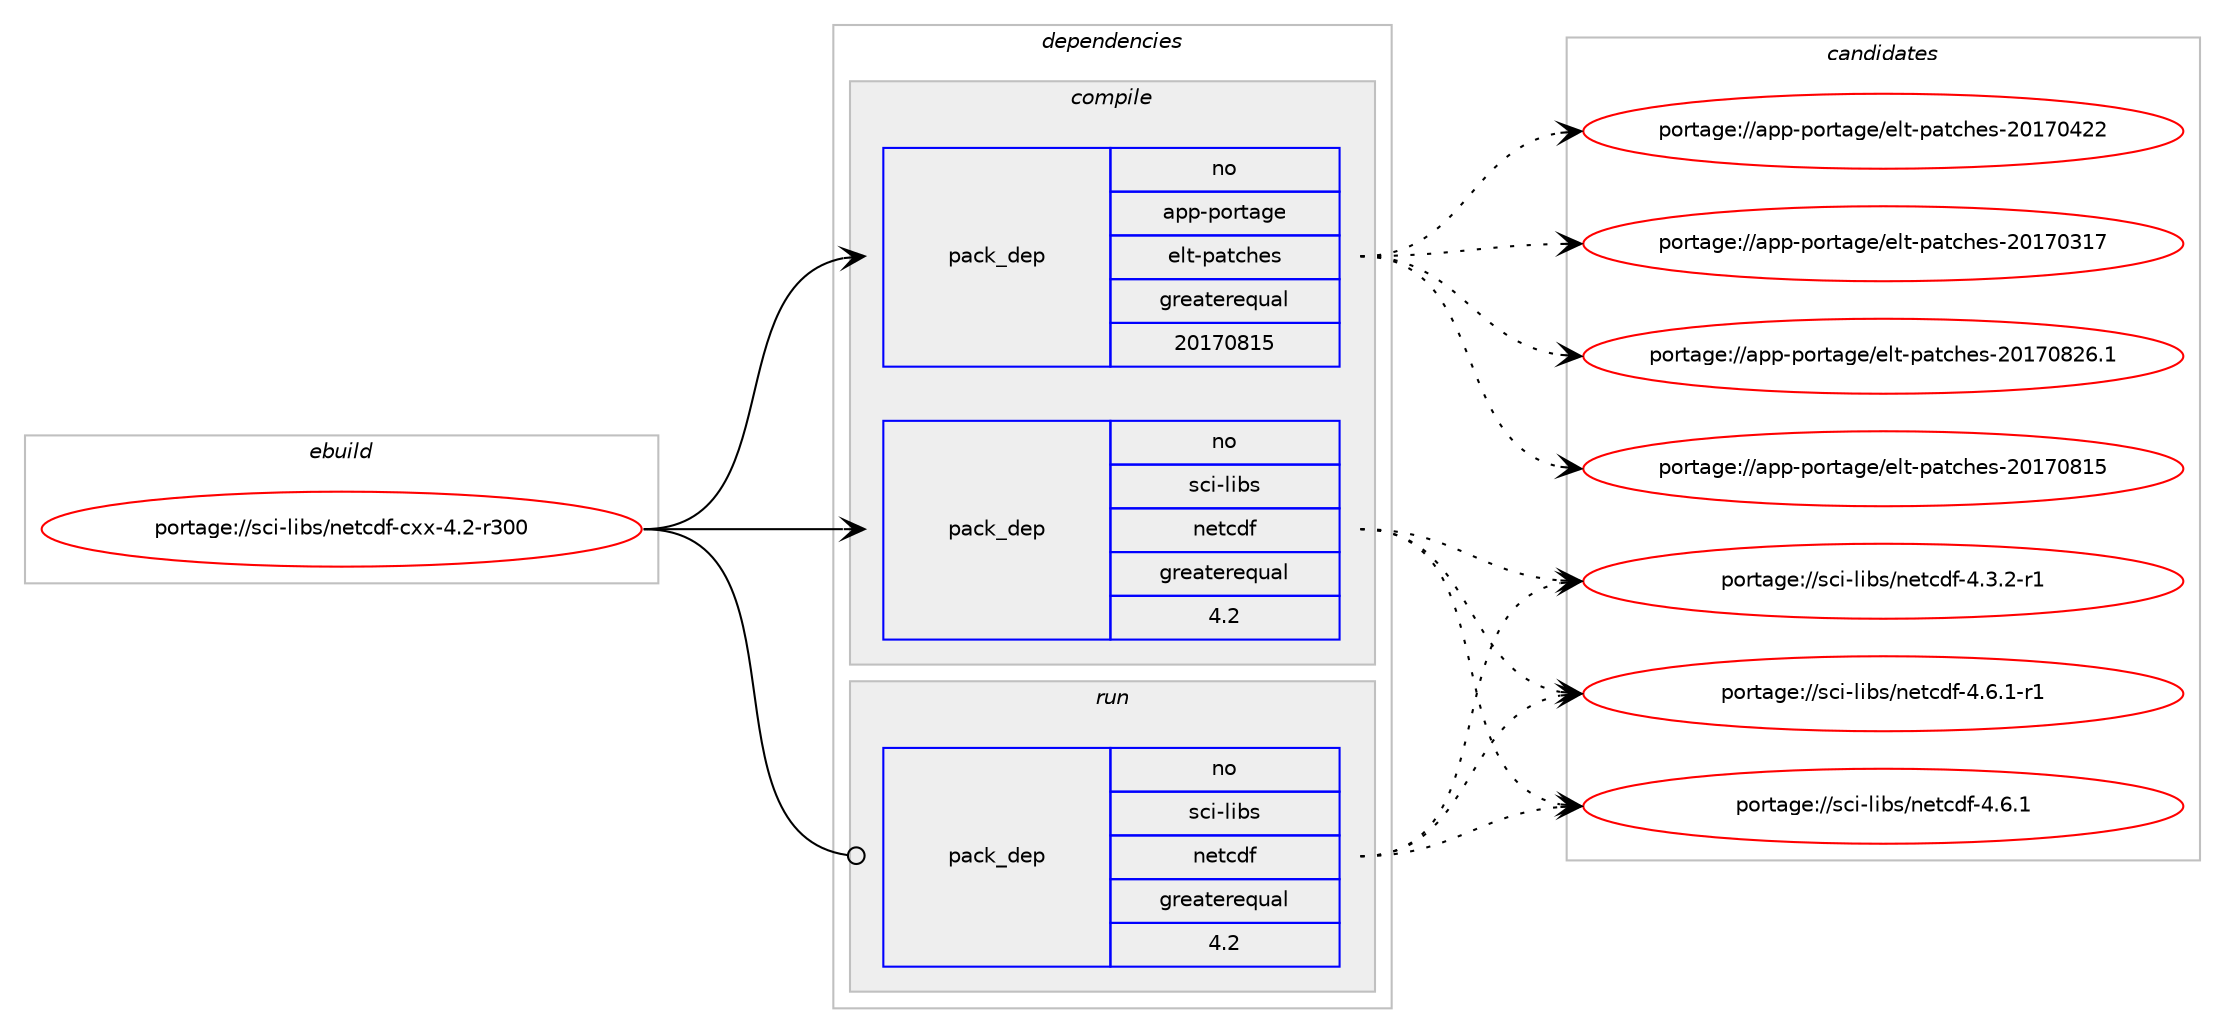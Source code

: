 digraph prolog {

# *************
# Graph options
# *************

newrank=true;
concentrate=true;
compound=true;
graph [rankdir=LR,fontname=Helvetica,fontsize=10,ranksep=1.5];#, ranksep=2.5, nodesep=0.2];
edge  [arrowhead=vee];
node  [fontname=Helvetica,fontsize=10];

# **********
# The ebuild
# **********

subgraph cluster_leftcol {
color=gray;
rank=same;
label=<<i>ebuild</i>>;
id [label="portage://sci-libs/netcdf-cxx-4.2-r300", color=red, width=4, href="../sci-libs/netcdf-cxx-4.2-r300.svg"];
}

# ****************
# The dependencies
# ****************

subgraph cluster_midcol {
color=gray;
label=<<i>dependencies</i>>;
subgraph cluster_compile {
fillcolor="#eeeeee";
style=filled;
label=<<i>compile</i>>;
subgraph pack37370 {
dependency48469 [label=<<TABLE BORDER="0" CELLBORDER="1" CELLSPACING="0" CELLPADDING="4" WIDTH="220"><TR><TD ROWSPAN="6" CELLPADDING="30">pack_dep</TD></TR><TR><TD WIDTH="110">no</TD></TR><TR><TD>app-portage</TD></TR><TR><TD>elt-patches</TD></TR><TR><TD>greaterequal</TD></TR><TR><TD>20170815</TD></TR></TABLE>>, shape=none, color=blue];
}
id:e -> dependency48469:w [weight=20,style="solid",arrowhead="vee"];
subgraph pack37371 {
dependency48470 [label=<<TABLE BORDER="0" CELLBORDER="1" CELLSPACING="0" CELLPADDING="4" WIDTH="220"><TR><TD ROWSPAN="6" CELLPADDING="30">pack_dep</TD></TR><TR><TD WIDTH="110">no</TD></TR><TR><TD>sci-libs</TD></TR><TR><TD>netcdf</TD></TR><TR><TD>greaterequal</TD></TR><TR><TD>4.2</TD></TR></TABLE>>, shape=none, color=blue];
}
id:e -> dependency48470:w [weight=20,style="solid",arrowhead="vee"];
}
subgraph cluster_compileandrun {
fillcolor="#eeeeee";
style=filled;
label=<<i>compile and run</i>>;
}
subgraph cluster_run {
fillcolor="#eeeeee";
style=filled;
label=<<i>run</i>>;
subgraph pack37372 {
dependency48471 [label=<<TABLE BORDER="0" CELLBORDER="1" CELLSPACING="0" CELLPADDING="4" WIDTH="220"><TR><TD ROWSPAN="6" CELLPADDING="30">pack_dep</TD></TR><TR><TD WIDTH="110">no</TD></TR><TR><TD>sci-libs</TD></TR><TR><TD>netcdf</TD></TR><TR><TD>greaterequal</TD></TR><TR><TD>4.2</TD></TR></TABLE>>, shape=none, color=blue];
}
id:e -> dependency48471:w [weight=20,style="solid",arrowhead="odot"];
}
}

# **************
# The candidates
# **************

subgraph cluster_choices {
rank=same;
color=gray;
label=<<i>candidates</i>>;

subgraph choice37370 {
color=black;
nodesep=1;
choice971121124511211111411697103101471011081164511297116991041011154550484955485650544649 [label="portage://app-portage/elt-patches-20170826.1", color=red, width=4,href="../app-portage/elt-patches-20170826.1.svg"];
choice97112112451121111141169710310147101108116451129711699104101115455048495548564953 [label="portage://app-portage/elt-patches-20170815", color=red, width=4,href="../app-portage/elt-patches-20170815.svg"];
choice97112112451121111141169710310147101108116451129711699104101115455048495548525050 [label="portage://app-portage/elt-patches-20170422", color=red, width=4,href="../app-portage/elt-patches-20170422.svg"];
choice97112112451121111141169710310147101108116451129711699104101115455048495548514955 [label="portage://app-portage/elt-patches-20170317", color=red, width=4,href="../app-portage/elt-patches-20170317.svg"];
dependency48469:e -> choice971121124511211111411697103101471011081164511297116991041011154550484955485650544649:w [style=dotted,weight="100"];
dependency48469:e -> choice97112112451121111141169710310147101108116451129711699104101115455048495548564953:w [style=dotted,weight="100"];
dependency48469:e -> choice97112112451121111141169710310147101108116451129711699104101115455048495548525050:w [style=dotted,weight="100"];
dependency48469:e -> choice97112112451121111141169710310147101108116451129711699104101115455048495548514955:w [style=dotted,weight="100"];
}
subgraph choice37371 {
color=black;
nodesep=1;
choice11599105451081059811547110101116991001024552465446494511449 [label="portage://sci-libs/netcdf-4.6.1-r1", color=red, width=4,href="../sci-libs/netcdf-4.6.1-r1.svg"];
choice1159910545108105981154711010111699100102455246544649 [label="portage://sci-libs/netcdf-4.6.1", color=red, width=4,href="../sci-libs/netcdf-4.6.1.svg"];
choice11599105451081059811547110101116991001024552465146504511449 [label="portage://sci-libs/netcdf-4.3.2-r1", color=red, width=4,href="../sci-libs/netcdf-4.3.2-r1.svg"];
dependency48470:e -> choice11599105451081059811547110101116991001024552465446494511449:w [style=dotted,weight="100"];
dependency48470:e -> choice1159910545108105981154711010111699100102455246544649:w [style=dotted,weight="100"];
dependency48470:e -> choice11599105451081059811547110101116991001024552465146504511449:w [style=dotted,weight="100"];
}
subgraph choice37372 {
color=black;
nodesep=1;
choice11599105451081059811547110101116991001024552465446494511449 [label="portage://sci-libs/netcdf-4.6.1-r1", color=red, width=4,href="../sci-libs/netcdf-4.6.1-r1.svg"];
choice1159910545108105981154711010111699100102455246544649 [label="portage://sci-libs/netcdf-4.6.1", color=red, width=4,href="../sci-libs/netcdf-4.6.1.svg"];
choice11599105451081059811547110101116991001024552465146504511449 [label="portage://sci-libs/netcdf-4.3.2-r1", color=red, width=4,href="../sci-libs/netcdf-4.3.2-r1.svg"];
dependency48471:e -> choice11599105451081059811547110101116991001024552465446494511449:w [style=dotted,weight="100"];
dependency48471:e -> choice1159910545108105981154711010111699100102455246544649:w [style=dotted,weight="100"];
dependency48471:e -> choice11599105451081059811547110101116991001024552465146504511449:w [style=dotted,weight="100"];
}
}

}
